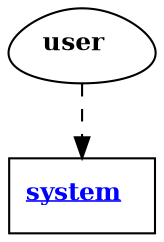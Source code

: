 digraph g {
  compound=true
  node[fontsize=12]
  edge[fontsize=12]

  g0 [shape="box" href="#!/?zoom=54b53072540eeeb8f8e9343e71f28176" tooltip="See more details about system" label=<
<font color="blue"><u><b>system</b></u></font>
  >]
  g1 [shape="egg" label=<
<b>user</b>
  >]

  g1 -> g0 [style="dashed"]
}

